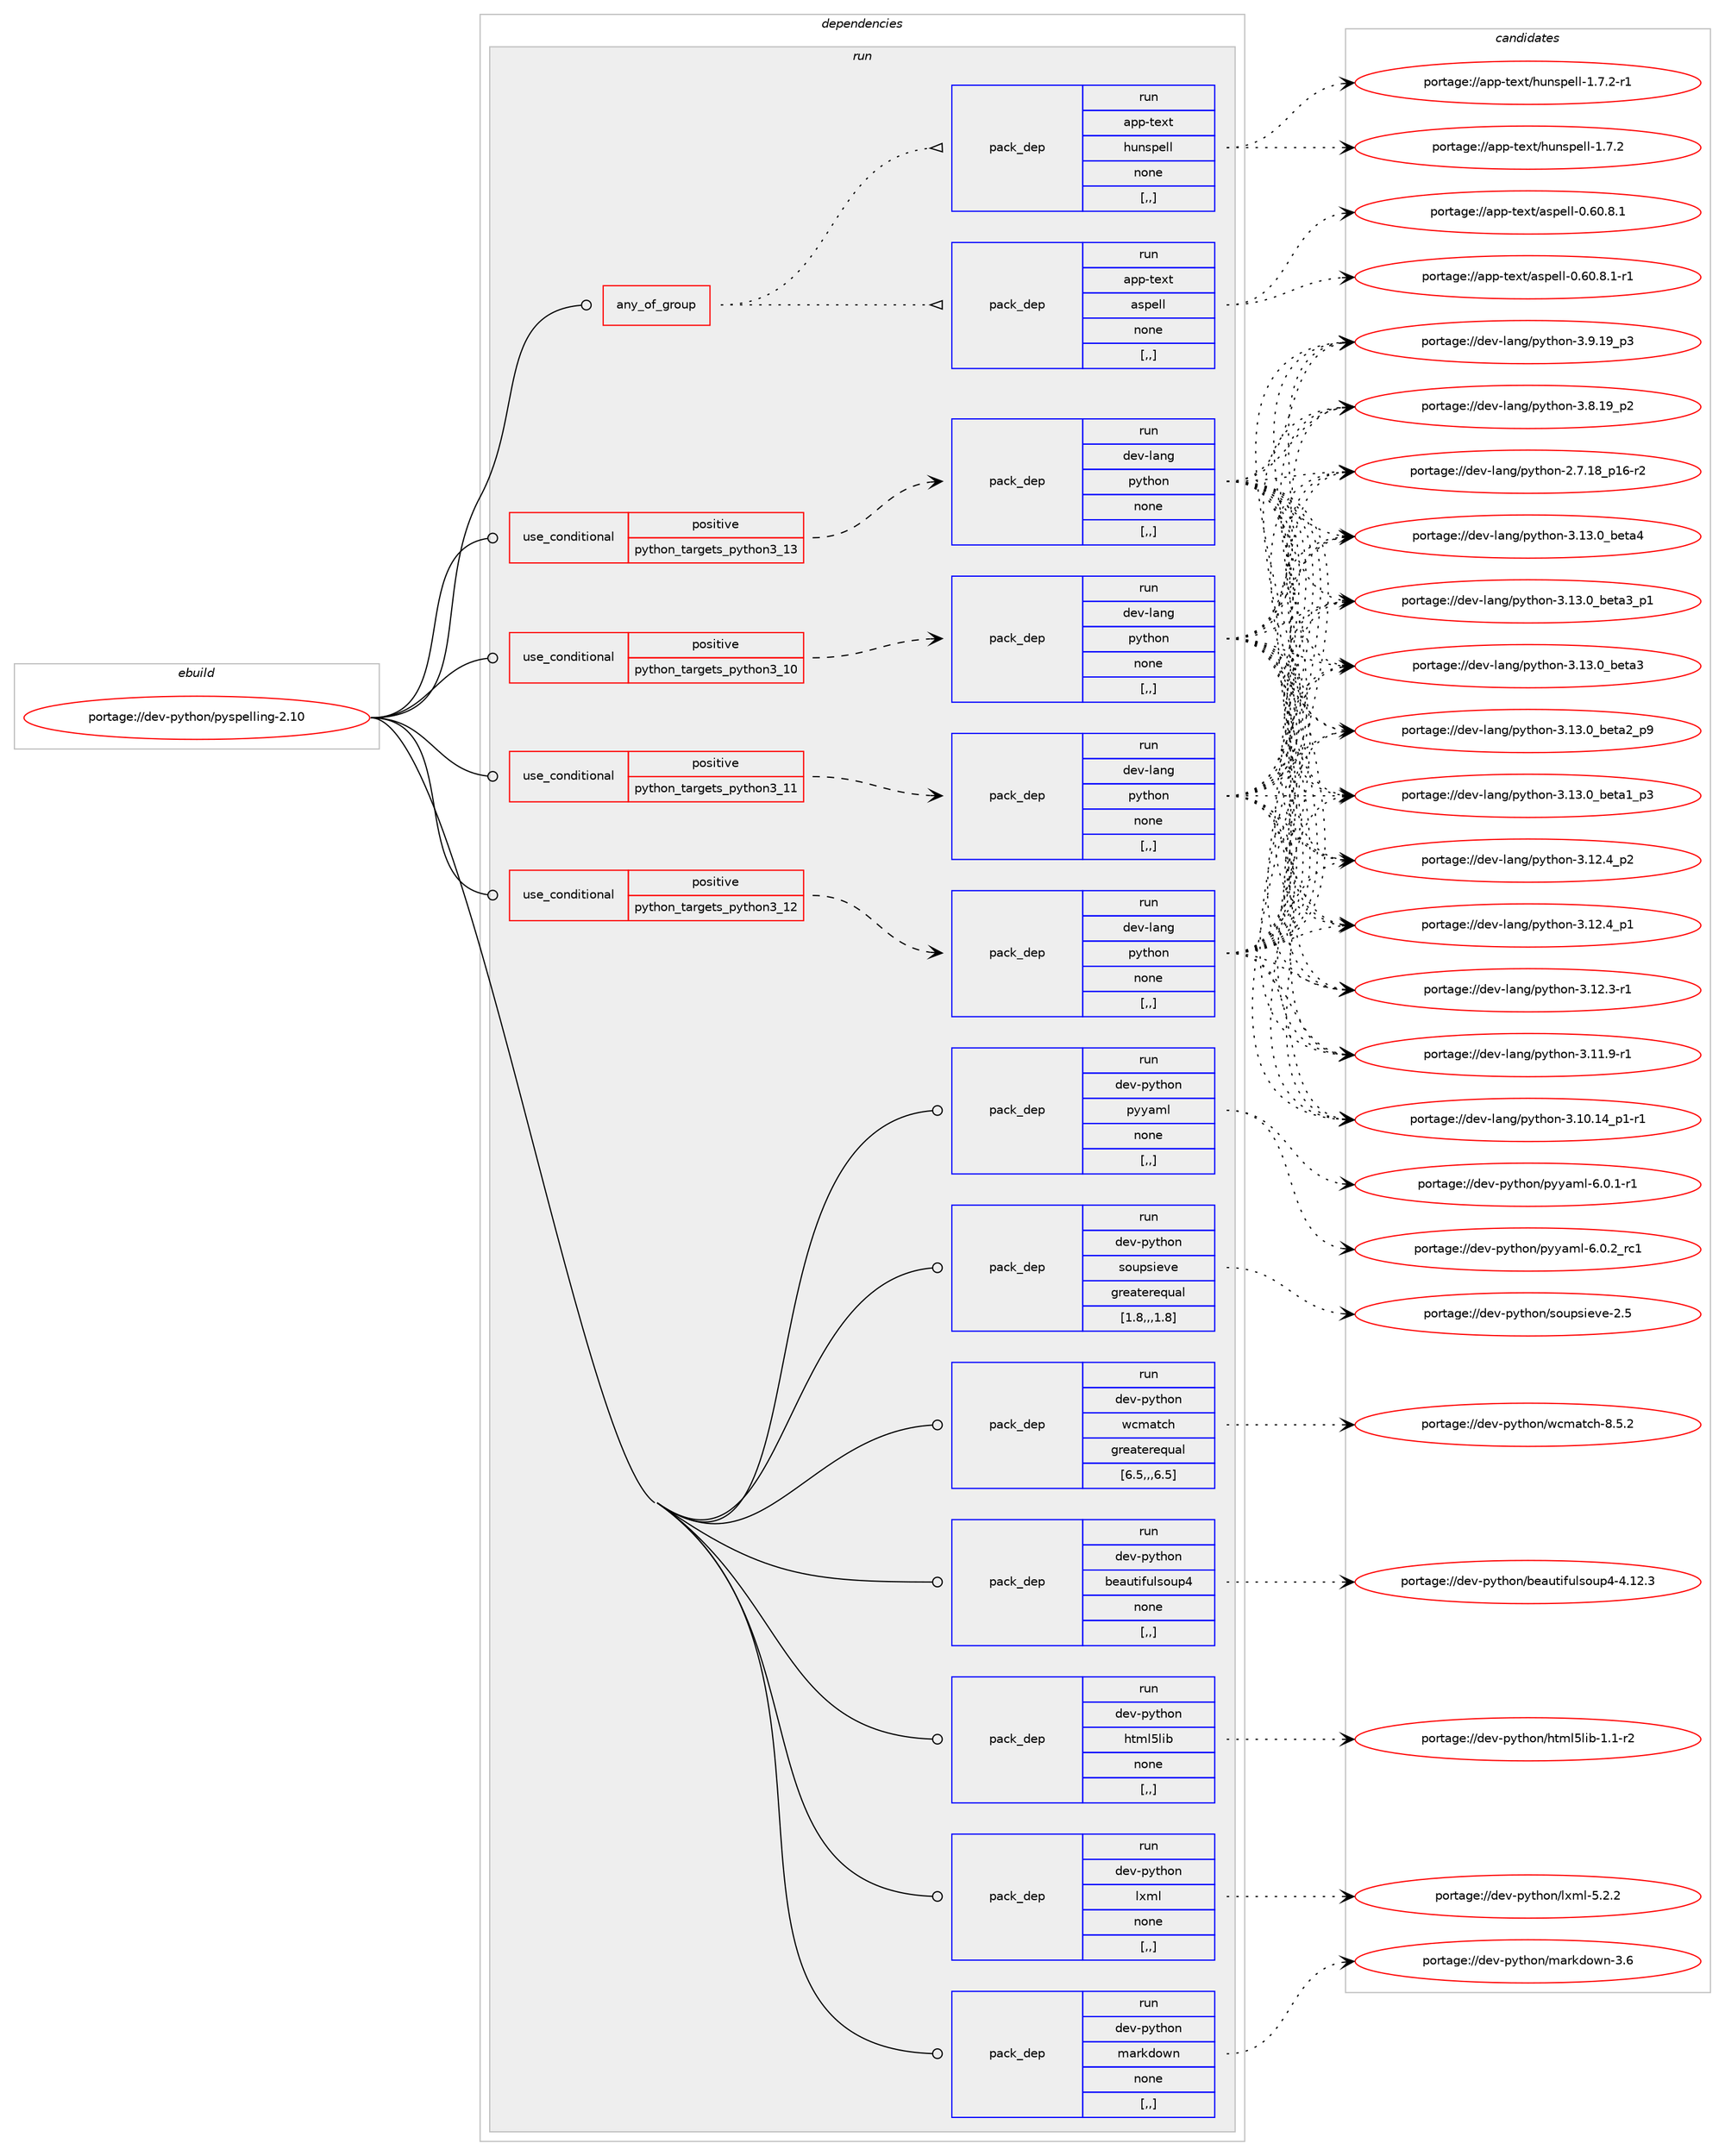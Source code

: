 digraph prolog {

# *************
# Graph options
# *************

newrank=true;
concentrate=true;
compound=true;
graph [rankdir=LR,fontname=Helvetica,fontsize=10,ranksep=1.5];#, ranksep=2.5, nodesep=0.2];
edge  [arrowhead=vee];
node  [fontname=Helvetica,fontsize=10];

# **********
# The ebuild
# **********

subgraph cluster_leftcol {
color=gray;
label=<<i>ebuild</i>>;
id [label="portage://dev-python/pyspelling-2.10", color=red, width=4, href="../dev-python/pyspelling-2.10.svg"];
}

# ****************
# The dependencies
# ****************

subgraph cluster_midcol {
color=gray;
label=<<i>dependencies</i>>;
subgraph cluster_compile {
fillcolor="#eeeeee";
style=filled;
label=<<i>compile</i>>;
}
subgraph cluster_compileandrun {
fillcolor="#eeeeee";
style=filled;
label=<<i>compile and run</i>>;
}
subgraph cluster_run {
fillcolor="#eeeeee";
style=filled;
label=<<i>run</i>>;
subgraph any1122 {
dependency159477 [label=<<TABLE BORDER="0" CELLBORDER="1" CELLSPACING="0" CELLPADDING="4"><TR><TD CELLPADDING="10">any_of_group</TD></TR></TABLE>>, shape=none, color=red];subgraph pack120143 {
dependency159478 [label=<<TABLE BORDER="0" CELLBORDER="1" CELLSPACING="0" CELLPADDING="4" WIDTH="220"><TR><TD ROWSPAN="6" CELLPADDING="30">pack_dep</TD></TR><TR><TD WIDTH="110">run</TD></TR><TR><TD>app-text</TD></TR><TR><TD>aspell</TD></TR><TR><TD>none</TD></TR><TR><TD>[,,]</TD></TR></TABLE>>, shape=none, color=blue];
}
dependency159477:e -> dependency159478:w [weight=20,style="dotted",arrowhead="oinv"];
subgraph pack120144 {
dependency159479 [label=<<TABLE BORDER="0" CELLBORDER="1" CELLSPACING="0" CELLPADDING="4" WIDTH="220"><TR><TD ROWSPAN="6" CELLPADDING="30">pack_dep</TD></TR><TR><TD WIDTH="110">run</TD></TR><TR><TD>app-text</TD></TR><TR><TD>hunspell</TD></TR><TR><TD>none</TD></TR><TR><TD>[,,]</TD></TR></TABLE>>, shape=none, color=blue];
}
dependency159477:e -> dependency159479:w [weight=20,style="dotted",arrowhead="oinv"];
}
id:e -> dependency159477:w [weight=20,style="solid",arrowhead="odot"];
subgraph cond38062 {
dependency159480 [label=<<TABLE BORDER="0" CELLBORDER="1" CELLSPACING="0" CELLPADDING="4"><TR><TD ROWSPAN="3" CELLPADDING="10">use_conditional</TD></TR><TR><TD>positive</TD></TR><TR><TD>python_targets_python3_10</TD></TR></TABLE>>, shape=none, color=red];
subgraph pack120145 {
dependency159481 [label=<<TABLE BORDER="0" CELLBORDER="1" CELLSPACING="0" CELLPADDING="4" WIDTH="220"><TR><TD ROWSPAN="6" CELLPADDING="30">pack_dep</TD></TR><TR><TD WIDTH="110">run</TD></TR><TR><TD>dev-lang</TD></TR><TR><TD>python</TD></TR><TR><TD>none</TD></TR><TR><TD>[,,]</TD></TR></TABLE>>, shape=none, color=blue];
}
dependency159480:e -> dependency159481:w [weight=20,style="dashed",arrowhead="vee"];
}
id:e -> dependency159480:w [weight=20,style="solid",arrowhead="odot"];
subgraph cond38063 {
dependency159482 [label=<<TABLE BORDER="0" CELLBORDER="1" CELLSPACING="0" CELLPADDING="4"><TR><TD ROWSPAN="3" CELLPADDING="10">use_conditional</TD></TR><TR><TD>positive</TD></TR><TR><TD>python_targets_python3_11</TD></TR></TABLE>>, shape=none, color=red];
subgraph pack120146 {
dependency159483 [label=<<TABLE BORDER="0" CELLBORDER="1" CELLSPACING="0" CELLPADDING="4" WIDTH="220"><TR><TD ROWSPAN="6" CELLPADDING="30">pack_dep</TD></TR><TR><TD WIDTH="110">run</TD></TR><TR><TD>dev-lang</TD></TR><TR><TD>python</TD></TR><TR><TD>none</TD></TR><TR><TD>[,,]</TD></TR></TABLE>>, shape=none, color=blue];
}
dependency159482:e -> dependency159483:w [weight=20,style="dashed",arrowhead="vee"];
}
id:e -> dependency159482:w [weight=20,style="solid",arrowhead="odot"];
subgraph cond38064 {
dependency159484 [label=<<TABLE BORDER="0" CELLBORDER="1" CELLSPACING="0" CELLPADDING="4"><TR><TD ROWSPAN="3" CELLPADDING="10">use_conditional</TD></TR><TR><TD>positive</TD></TR><TR><TD>python_targets_python3_12</TD></TR></TABLE>>, shape=none, color=red];
subgraph pack120147 {
dependency159485 [label=<<TABLE BORDER="0" CELLBORDER="1" CELLSPACING="0" CELLPADDING="4" WIDTH="220"><TR><TD ROWSPAN="6" CELLPADDING="30">pack_dep</TD></TR><TR><TD WIDTH="110">run</TD></TR><TR><TD>dev-lang</TD></TR><TR><TD>python</TD></TR><TR><TD>none</TD></TR><TR><TD>[,,]</TD></TR></TABLE>>, shape=none, color=blue];
}
dependency159484:e -> dependency159485:w [weight=20,style="dashed",arrowhead="vee"];
}
id:e -> dependency159484:w [weight=20,style="solid",arrowhead="odot"];
subgraph cond38065 {
dependency159486 [label=<<TABLE BORDER="0" CELLBORDER="1" CELLSPACING="0" CELLPADDING="4"><TR><TD ROWSPAN="3" CELLPADDING="10">use_conditional</TD></TR><TR><TD>positive</TD></TR><TR><TD>python_targets_python3_13</TD></TR></TABLE>>, shape=none, color=red];
subgraph pack120148 {
dependency159487 [label=<<TABLE BORDER="0" CELLBORDER="1" CELLSPACING="0" CELLPADDING="4" WIDTH="220"><TR><TD ROWSPAN="6" CELLPADDING="30">pack_dep</TD></TR><TR><TD WIDTH="110">run</TD></TR><TR><TD>dev-lang</TD></TR><TR><TD>python</TD></TR><TR><TD>none</TD></TR><TR><TD>[,,]</TD></TR></TABLE>>, shape=none, color=blue];
}
dependency159486:e -> dependency159487:w [weight=20,style="dashed",arrowhead="vee"];
}
id:e -> dependency159486:w [weight=20,style="solid",arrowhead="odot"];
subgraph pack120149 {
dependency159488 [label=<<TABLE BORDER="0" CELLBORDER="1" CELLSPACING="0" CELLPADDING="4" WIDTH="220"><TR><TD ROWSPAN="6" CELLPADDING="30">pack_dep</TD></TR><TR><TD WIDTH="110">run</TD></TR><TR><TD>dev-python</TD></TR><TR><TD>beautifulsoup4</TD></TR><TR><TD>none</TD></TR><TR><TD>[,,]</TD></TR></TABLE>>, shape=none, color=blue];
}
id:e -> dependency159488:w [weight=20,style="solid",arrowhead="odot"];
subgraph pack120150 {
dependency159489 [label=<<TABLE BORDER="0" CELLBORDER="1" CELLSPACING="0" CELLPADDING="4" WIDTH="220"><TR><TD ROWSPAN="6" CELLPADDING="30">pack_dep</TD></TR><TR><TD WIDTH="110">run</TD></TR><TR><TD>dev-python</TD></TR><TR><TD>html5lib</TD></TR><TR><TD>none</TD></TR><TR><TD>[,,]</TD></TR></TABLE>>, shape=none, color=blue];
}
id:e -> dependency159489:w [weight=20,style="solid",arrowhead="odot"];
subgraph pack120151 {
dependency159490 [label=<<TABLE BORDER="0" CELLBORDER="1" CELLSPACING="0" CELLPADDING="4" WIDTH="220"><TR><TD ROWSPAN="6" CELLPADDING="30">pack_dep</TD></TR><TR><TD WIDTH="110">run</TD></TR><TR><TD>dev-python</TD></TR><TR><TD>lxml</TD></TR><TR><TD>none</TD></TR><TR><TD>[,,]</TD></TR></TABLE>>, shape=none, color=blue];
}
id:e -> dependency159490:w [weight=20,style="solid",arrowhead="odot"];
subgraph pack120152 {
dependency159491 [label=<<TABLE BORDER="0" CELLBORDER="1" CELLSPACING="0" CELLPADDING="4" WIDTH="220"><TR><TD ROWSPAN="6" CELLPADDING="30">pack_dep</TD></TR><TR><TD WIDTH="110">run</TD></TR><TR><TD>dev-python</TD></TR><TR><TD>markdown</TD></TR><TR><TD>none</TD></TR><TR><TD>[,,]</TD></TR></TABLE>>, shape=none, color=blue];
}
id:e -> dependency159491:w [weight=20,style="solid",arrowhead="odot"];
subgraph pack120153 {
dependency159492 [label=<<TABLE BORDER="0" CELLBORDER="1" CELLSPACING="0" CELLPADDING="4" WIDTH="220"><TR><TD ROWSPAN="6" CELLPADDING="30">pack_dep</TD></TR><TR><TD WIDTH="110">run</TD></TR><TR><TD>dev-python</TD></TR><TR><TD>pyyaml</TD></TR><TR><TD>none</TD></TR><TR><TD>[,,]</TD></TR></TABLE>>, shape=none, color=blue];
}
id:e -> dependency159492:w [weight=20,style="solid",arrowhead="odot"];
subgraph pack120154 {
dependency159493 [label=<<TABLE BORDER="0" CELLBORDER="1" CELLSPACING="0" CELLPADDING="4" WIDTH="220"><TR><TD ROWSPAN="6" CELLPADDING="30">pack_dep</TD></TR><TR><TD WIDTH="110">run</TD></TR><TR><TD>dev-python</TD></TR><TR><TD>soupsieve</TD></TR><TR><TD>greaterequal</TD></TR><TR><TD>[1.8,,,1.8]</TD></TR></TABLE>>, shape=none, color=blue];
}
id:e -> dependency159493:w [weight=20,style="solid",arrowhead="odot"];
subgraph pack120155 {
dependency159494 [label=<<TABLE BORDER="0" CELLBORDER="1" CELLSPACING="0" CELLPADDING="4" WIDTH="220"><TR><TD ROWSPAN="6" CELLPADDING="30">pack_dep</TD></TR><TR><TD WIDTH="110">run</TD></TR><TR><TD>dev-python</TD></TR><TR><TD>wcmatch</TD></TR><TR><TD>greaterequal</TD></TR><TR><TD>[6.5,,,6.5]</TD></TR></TABLE>>, shape=none, color=blue];
}
id:e -> dependency159494:w [weight=20,style="solid",arrowhead="odot"];
}
}

# **************
# The candidates
# **************

subgraph cluster_choices {
rank=same;
color=gray;
label=<<i>candidates</i>>;

subgraph choice120143 {
color=black;
nodesep=1;
choice971121124511610112011647971151121011081084548465448465646494511449 [label="portage://app-text/aspell-0.60.8.1-r1", color=red, width=4,href="../app-text/aspell-0.60.8.1-r1.svg"];
choice97112112451161011201164797115112101108108454846544846564649 [label="portage://app-text/aspell-0.60.8.1", color=red, width=4,href="../app-text/aspell-0.60.8.1.svg"];
dependency159478:e -> choice971121124511610112011647971151121011081084548465448465646494511449:w [style=dotted,weight="100"];
dependency159478:e -> choice97112112451161011201164797115112101108108454846544846564649:w [style=dotted,weight="100"];
}
subgraph choice120144 {
color=black;
nodesep=1;
choice9711211245116101120116471041171101151121011081084549465546504511449 [label="portage://app-text/hunspell-1.7.2-r1", color=red, width=4,href="../app-text/hunspell-1.7.2-r1.svg"];
choice971121124511610112011647104117110115112101108108454946554650 [label="portage://app-text/hunspell-1.7.2", color=red, width=4,href="../app-text/hunspell-1.7.2.svg"];
dependency159479:e -> choice9711211245116101120116471041171101151121011081084549465546504511449:w [style=dotted,weight="100"];
dependency159479:e -> choice971121124511610112011647104117110115112101108108454946554650:w [style=dotted,weight="100"];
}
subgraph choice120145 {
color=black;
nodesep=1;
choice1001011184510897110103471121211161041111104551464951464895981011169752 [label="portage://dev-lang/python-3.13.0_beta4", color=red, width=4,href="../dev-lang/python-3.13.0_beta4.svg"];
choice10010111845108971101034711212111610411111045514649514648959810111697519511249 [label="portage://dev-lang/python-3.13.0_beta3_p1", color=red, width=4,href="../dev-lang/python-3.13.0_beta3_p1.svg"];
choice1001011184510897110103471121211161041111104551464951464895981011169751 [label="portage://dev-lang/python-3.13.0_beta3", color=red, width=4,href="../dev-lang/python-3.13.0_beta3.svg"];
choice10010111845108971101034711212111610411111045514649514648959810111697509511257 [label="portage://dev-lang/python-3.13.0_beta2_p9", color=red, width=4,href="../dev-lang/python-3.13.0_beta2_p9.svg"];
choice10010111845108971101034711212111610411111045514649514648959810111697499511251 [label="portage://dev-lang/python-3.13.0_beta1_p3", color=red, width=4,href="../dev-lang/python-3.13.0_beta1_p3.svg"];
choice100101118451089711010347112121116104111110455146495046529511250 [label="portage://dev-lang/python-3.12.4_p2", color=red, width=4,href="../dev-lang/python-3.12.4_p2.svg"];
choice100101118451089711010347112121116104111110455146495046529511249 [label="portage://dev-lang/python-3.12.4_p1", color=red, width=4,href="../dev-lang/python-3.12.4_p1.svg"];
choice100101118451089711010347112121116104111110455146495046514511449 [label="portage://dev-lang/python-3.12.3-r1", color=red, width=4,href="../dev-lang/python-3.12.3-r1.svg"];
choice100101118451089711010347112121116104111110455146494946574511449 [label="portage://dev-lang/python-3.11.9-r1", color=red, width=4,href="../dev-lang/python-3.11.9-r1.svg"];
choice100101118451089711010347112121116104111110455146494846495295112494511449 [label="portage://dev-lang/python-3.10.14_p1-r1", color=red, width=4,href="../dev-lang/python-3.10.14_p1-r1.svg"];
choice100101118451089711010347112121116104111110455146574649579511251 [label="portage://dev-lang/python-3.9.19_p3", color=red, width=4,href="../dev-lang/python-3.9.19_p3.svg"];
choice100101118451089711010347112121116104111110455146564649579511250 [label="portage://dev-lang/python-3.8.19_p2", color=red, width=4,href="../dev-lang/python-3.8.19_p2.svg"];
choice100101118451089711010347112121116104111110455046554649569511249544511450 [label="portage://dev-lang/python-2.7.18_p16-r2", color=red, width=4,href="../dev-lang/python-2.7.18_p16-r2.svg"];
dependency159481:e -> choice1001011184510897110103471121211161041111104551464951464895981011169752:w [style=dotted,weight="100"];
dependency159481:e -> choice10010111845108971101034711212111610411111045514649514648959810111697519511249:w [style=dotted,weight="100"];
dependency159481:e -> choice1001011184510897110103471121211161041111104551464951464895981011169751:w [style=dotted,weight="100"];
dependency159481:e -> choice10010111845108971101034711212111610411111045514649514648959810111697509511257:w [style=dotted,weight="100"];
dependency159481:e -> choice10010111845108971101034711212111610411111045514649514648959810111697499511251:w [style=dotted,weight="100"];
dependency159481:e -> choice100101118451089711010347112121116104111110455146495046529511250:w [style=dotted,weight="100"];
dependency159481:e -> choice100101118451089711010347112121116104111110455146495046529511249:w [style=dotted,weight="100"];
dependency159481:e -> choice100101118451089711010347112121116104111110455146495046514511449:w [style=dotted,weight="100"];
dependency159481:e -> choice100101118451089711010347112121116104111110455146494946574511449:w [style=dotted,weight="100"];
dependency159481:e -> choice100101118451089711010347112121116104111110455146494846495295112494511449:w [style=dotted,weight="100"];
dependency159481:e -> choice100101118451089711010347112121116104111110455146574649579511251:w [style=dotted,weight="100"];
dependency159481:e -> choice100101118451089711010347112121116104111110455146564649579511250:w [style=dotted,weight="100"];
dependency159481:e -> choice100101118451089711010347112121116104111110455046554649569511249544511450:w [style=dotted,weight="100"];
}
subgraph choice120146 {
color=black;
nodesep=1;
choice1001011184510897110103471121211161041111104551464951464895981011169752 [label="portage://dev-lang/python-3.13.0_beta4", color=red, width=4,href="../dev-lang/python-3.13.0_beta4.svg"];
choice10010111845108971101034711212111610411111045514649514648959810111697519511249 [label="portage://dev-lang/python-3.13.0_beta3_p1", color=red, width=4,href="../dev-lang/python-3.13.0_beta3_p1.svg"];
choice1001011184510897110103471121211161041111104551464951464895981011169751 [label="portage://dev-lang/python-3.13.0_beta3", color=red, width=4,href="../dev-lang/python-3.13.0_beta3.svg"];
choice10010111845108971101034711212111610411111045514649514648959810111697509511257 [label="portage://dev-lang/python-3.13.0_beta2_p9", color=red, width=4,href="../dev-lang/python-3.13.0_beta2_p9.svg"];
choice10010111845108971101034711212111610411111045514649514648959810111697499511251 [label="portage://dev-lang/python-3.13.0_beta1_p3", color=red, width=4,href="../dev-lang/python-3.13.0_beta1_p3.svg"];
choice100101118451089711010347112121116104111110455146495046529511250 [label="portage://dev-lang/python-3.12.4_p2", color=red, width=4,href="../dev-lang/python-3.12.4_p2.svg"];
choice100101118451089711010347112121116104111110455146495046529511249 [label="portage://dev-lang/python-3.12.4_p1", color=red, width=4,href="../dev-lang/python-3.12.4_p1.svg"];
choice100101118451089711010347112121116104111110455146495046514511449 [label="portage://dev-lang/python-3.12.3-r1", color=red, width=4,href="../dev-lang/python-3.12.3-r1.svg"];
choice100101118451089711010347112121116104111110455146494946574511449 [label="portage://dev-lang/python-3.11.9-r1", color=red, width=4,href="../dev-lang/python-3.11.9-r1.svg"];
choice100101118451089711010347112121116104111110455146494846495295112494511449 [label="portage://dev-lang/python-3.10.14_p1-r1", color=red, width=4,href="../dev-lang/python-3.10.14_p1-r1.svg"];
choice100101118451089711010347112121116104111110455146574649579511251 [label="portage://dev-lang/python-3.9.19_p3", color=red, width=4,href="../dev-lang/python-3.9.19_p3.svg"];
choice100101118451089711010347112121116104111110455146564649579511250 [label="portage://dev-lang/python-3.8.19_p2", color=red, width=4,href="../dev-lang/python-3.8.19_p2.svg"];
choice100101118451089711010347112121116104111110455046554649569511249544511450 [label="portage://dev-lang/python-2.7.18_p16-r2", color=red, width=4,href="../dev-lang/python-2.7.18_p16-r2.svg"];
dependency159483:e -> choice1001011184510897110103471121211161041111104551464951464895981011169752:w [style=dotted,weight="100"];
dependency159483:e -> choice10010111845108971101034711212111610411111045514649514648959810111697519511249:w [style=dotted,weight="100"];
dependency159483:e -> choice1001011184510897110103471121211161041111104551464951464895981011169751:w [style=dotted,weight="100"];
dependency159483:e -> choice10010111845108971101034711212111610411111045514649514648959810111697509511257:w [style=dotted,weight="100"];
dependency159483:e -> choice10010111845108971101034711212111610411111045514649514648959810111697499511251:w [style=dotted,weight="100"];
dependency159483:e -> choice100101118451089711010347112121116104111110455146495046529511250:w [style=dotted,weight="100"];
dependency159483:e -> choice100101118451089711010347112121116104111110455146495046529511249:w [style=dotted,weight="100"];
dependency159483:e -> choice100101118451089711010347112121116104111110455146495046514511449:w [style=dotted,weight="100"];
dependency159483:e -> choice100101118451089711010347112121116104111110455146494946574511449:w [style=dotted,weight="100"];
dependency159483:e -> choice100101118451089711010347112121116104111110455146494846495295112494511449:w [style=dotted,weight="100"];
dependency159483:e -> choice100101118451089711010347112121116104111110455146574649579511251:w [style=dotted,weight="100"];
dependency159483:e -> choice100101118451089711010347112121116104111110455146564649579511250:w [style=dotted,weight="100"];
dependency159483:e -> choice100101118451089711010347112121116104111110455046554649569511249544511450:w [style=dotted,weight="100"];
}
subgraph choice120147 {
color=black;
nodesep=1;
choice1001011184510897110103471121211161041111104551464951464895981011169752 [label="portage://dev-lang/python-3.13.0_beta4", color=red, width=4,href="../dev-lang/python-3.13.0_beta4.svg"];
choice10010111845108971101034711212111610411111045514649514648959810111697519511249 [label="portage://dev-lang/python-3.13.0_beta3_p1", color=red, width=4,href="../dev-lang/python-3.13.0_beta3_p1.svg"];
choice1001011184510897110103471121211161041111104551464951464895981011169751 [label="portage://dev-lang/python-3.13.0_beta3", color=red, width=4,href="../dev-lang/python-3.13.0_beta3.svg"];
choice10010111845108971101034711212111610411111045514649514648959810111697509511257 [label="portage://dev-lang/python-3.13.0_beta2_p9", color=red, width=4,href="../dev-lang/python-3.13.0_beta2_p9.svg"];
choice10010111845108971101034711212111610411111045514649514648959810111697499511251 [label="portage://dev-lang/python-3.13.0_beta1_p3", color=red, width=4,href="../dev-lang/python-3.13.0_beta1_p3.svg"];
choice100101118451089711010347112121116104111110455146495046529511250 [label="portage://dev-lang/python-3.12.4_p2", color=red, width=4,href="../dev-lang/python-3.12.4_p2.svg"];
choice100101118451089711010347112121116104111110455146495046529511249 [label="portage://dev-lang/python-3.12.4_p1", color=red, width=4,href="../dev-lang/python-3.12.4_p1.svg"];
choice100101118451089711010347112121116104111110455146495046514511449 [label="portage://dev-lang/python-3.12.3-r1", color=red, width=4,href="../dev-lang/python-3.12.3-r1.svg"];
choice100101118451089711010347112121116104111110455146494946574511449 [label="portage://dev-lang/python-3.11.9-r1", color=red, width=4,href="../dev-lang/python-3.11.9-r1.svg"];
choice100101118451089711010347112121116104111110455146494846495295112494511449 [label="portage://dev-lang/python-3.10.14_p1-r1", color=red, width=4,href="../dev-lang/python-3.10.14_p1-r1.svg"];
choice100101118451089711010347112121116104111110455146574649579511251 [label="portage://dev-lang/python-3.9.19_p3", color=red, width=4,href="../dev-lang/python-3.9.19_p3.svg"];
choice100101118451089711010347112121116104111110455146564649579511250 [label="portage://dev-lang/python-3.8.19_p2", color=red, width=4,href="../dev-lang/python-3.8.19_p2.svg"];
choice100101118451089711010347112121116104111110455046554649569511249544511450 [label="portage://dev-lang/python-2.7.18_p16-r2", color=red, width=4,href="../dev-lang/python-2.7.18_p16-r2.svg"];
dependency159485:e -> choice1001011184510897110103471121211161041111104551464951464895981011169752:w [style=dotted,weight="100"];
dependency159485:e -> choice10010111845108971101034711212111610411111045514649514648959810111697519511249:w [style=dotted,weight="100"];
dependency159485:e -> choice1001011184510897110103471121211161041111104551464951464895981011169751:w [style=dotted,weight="100"];
dependency159485:e -> choice10010111845108971101034711212111610411111045514649514648959810111697509511257:w [style=dotted,weight="100"];
dependency159485:e -> choice10010111845108971101034711212111610411111045514649514648959810111697499511251:w [style=dotted,weight="100"];
dependency159485:e -> choice100101118451089711010347112121116104111110455146495046529511250:w [style=dotted,weight="100"];
dependency159485:e -> choice100101118451089711010347112121116104111110455146495046529511249:w [style=dotted,weight="100"];
dependency159485:e -> choice100101118451089711010347112121116104111110455146495046514511449:w [style=dotted,weight="100"];
dependency159485:e -> choice100101118451089711010347112121116104111110455146494946574511449:w [style=dotted,weight="100"];
dependency159485:e -> choice100101118451089711010347112121116104111110455146494846495295112494511449:w [style=dotted,weight="100"];
dependency159485:e -> choice100101118451089711010347112121116104111110455146574649579511251:w [style=dotted,weight="100"];
dependency159485:e -> choice100101118451089711010347112121116104111110455146564649579511250:w [style=dotted,weight="100"];
dependency159485:e -> choice100101118451089711010347112121116104111110455046554649569511249544511450:w [style=dotted,weight="100"];
}
subgraph choice120148 {
color=black;
nodesep=1;
choice1001011184510897110103471121211161041111104551464951464895981011169752 [label="portage://dev-lang/python-3.13.0_beta4", color=red, width=4,href="../dev-lang/python-3.13.0_beta4.svg"];
choice10010111845108971101034711212111610411111045514649514648959810111697519511249 [label="portage://dev-lang/python-3.13.0_beta3_p1", color=red, width=4,href="../dev-lang/python-3.13.0_beta3_p1.svg"];
choice1001011184510897110103471121211161041111104551464951464895981011169751 [label="portage://dev-lang/python-3.13.0_beta3", color=red, width=4,href="../dev-lang/python-3.13.0_beta3.svg"];
choice10010111845108971101034711212111610411111045514649514648959810111697509511257 [label="portage://dev-lang/python-3.13.0_beta2_p9", color=red, width=4,href="../dev-lang/python-3.13.0_beta2_p9.svg"];
choice10010111845108971101034711212111610411111045514649514648959810111697499511251 [label="portage://dev-lang/python-3.13.0_beta1_p3", color=red, width=4,href="../dev-lang/python-3.13.0_beta1_p3.svg"];
choice100101118451089711010347112121116104111110455146495046529511250 [label="portage://dev-lang/python-3.12.4_p2", color=red, width=4,href="../dev-lang/python-3.12.4_p2.svg"];
choice100101118451089711010347112121116104111110455146495046529511249 [label="portage://dev-lang/python-3.12.4_p1", color=red, width=4,href="../dev-lang/python-3.12.4_p1.svg"];
choice100101118451089711010347112121116104111110455146495046514511449 [label="portage://dev-lang/python-3.12.3-r1", color=red, width=4,href="../dev-lang/python-3.12.3-r1.svg"];
choice100101118451089711010347112121116104111110455146494946574511449 [label="portage://dev-lang/python-3.11.9-r1", color=red, width=4,href="../dev-lang/python-3.11.9-r1.svg"];
choice100101118451089711010347112121116104111110455146494846495295112494511449 [label="portage://dev-lang/python-3.10.14_p1-r1", color=red, width=4,href="../dev-lang/python-3.10.14_p1-r1.svg"];
choice100101118451089711010347112121116104111110455146574649579511251 [label="portage://dev-lang/python-3.9.19_p3", color=red, width=4,href="../dev-lang/python-3.9.19_p3.svg"];
choice100101118451089711010347112121116104111110455146564649579511250 [label="portage://dev-lang/python-3.8.19_p2", color=red, width=4,href="../dev-lang/python-3.8.19_p2.svg"];
choice100101118451089711010347112121116104111110455046554649569511249544511450 [label="portage://dev-lang/python-2.7.18_p16-r2", color=red, width=4,href="../dev-lang/python-2.7.18_p16-r2.svg"];
dependency159487:e -> choice1001011184510897110103471121211161041111104551464951464895981011169752:w [style=dotted,weight="100"];
dependency159487:e -> choice10010111845108971101034711212111610411111045514649514648959810111697519511249:w [style=dotted,weight="100"];
dependency159487:e -> choice1001011184510897110103471121211161041111104551464951464895981011169751:w [style=dotted,weight="100"];
dependency159487:e -> choice10010111845108971101034711212111610411111045514649514648959810111697509511257:w [style=dotted,weight="100"];
dependency159487:e -> choice10010111845108971101034711212111610411111045514649514648959810111697499511251:w [style=dotted,weight="100"];
dependency159487:e -> choice100101118451089711010347112121116104111110455146495046529511250:w [style=dotted,weight="100"];
dependency159487:e -> choice100101118451089711010347112121116104111110455146495046529511249:w [style=dotted,weight="100"];
dependency159487:e -> choice100101118451089711010347112121116104111110455146495046514511449:w [style=dotted,weight="100"];
dependency159487:e -> choice100101118451089711010347112121116104111110455146494946574511449:w [style=dotted,weight="100"];
dependency159487:e -> choice100101118451089711010347112121116104111110455146494846495295112494511449:w [style=dotted,weight="100"];
dependency159487:e -> choice100101118451089711010347112121116104111110455146574649579511251:w [style=dotted,weight="100"];
dependency159487:e -> choice100101118451089711010347112121116104111110455146564649579511250:w [style=dotted,weight="100"];
dependency159487:e -> choice100101118451089711010347112121116104111110455046554649569511249544511450:w [style=dotted,weight="100"];
}
subgraph choice120149 {
color=black;
nodesep=1;
choice100101118451121211161041111104798101971171161051021171081151111171125245524649504651 [label="portage://dev-python/beautifulsoup4-4.12.3", color=red, width=4,href="../dev-python/beautifulsoup4-4.12.3.svg"];
dependency159488:e -> choice100101118451121211161041111104798101971171161051021171081151111171125245524649504651:w [style=dotted,weight="100"];
}
subgraph choice120150 {
color=black;
nodesep=1;
choice10010111845112121116104111110471041161091085310810598454946494511450 [label="portage://dev-python/html5lib-1.1-r2", color=red, width=4,href="../dev-python/html5lib-1.1-r2.svg"];
dependency159489:e -> choice10010111845112121116104111110471041161091085310810598454946494511450:w [style=dotted,weight="100"];
}
subgraph choice120151 {
color=black;
nodesep=1;
choice1001011184511212111610411111047108120109108455346504650 [label="portage://dev-python/lxml-5.2.2", color=red, width=4,href="../dev-python/lxml-5.2.2.svg"];
dependency159490:e -> choice1001011184511212111610411111047108120109108455346504650:w [style=dotted,weight="100"];
}
subgraph choice120152 {
color=black;
nodesep=1;
choice10010111845112121116104111110471099711410710011111911045514654 [label="portage://dev-python/markdown-3.6", color=red, width=4,href="../dev-python/markdown-3.6.svg"];
dependency159491:e -> choice10010111845112121116104111110471099711410710011111911045514654:w [style=dotted,weight="100"];
}
subgraph choice120153 {
color=black;
nodesep=1;
choice100101118451121211161041111104711212112197109108455446484650951149949 [label="portage://dev-python/pyyaml-6.0.2_rc1", color=red, width=4,href="../dev-python/pyyaml-6.0.2_rc1.svg"];
choice1001011184511212111610411111047112121121971091084554464846494511449 [label="portage://dev-python/pyyaml-6.0.1-r1", color=red, width=4,href="../dev-python/pyyaml-6.0.1-r1.svg"];
dependency159492:e -> choice100101118451121211161041111104711212112197109108455446484650951149949:w [style=dotted,weight="100"];
dependency159492:e -> choice1001011184511212111610411111047112121121971091084554464846494511449:w [style=dotted,weight="100"];
}
subgraph choice120154 {
color=black;
nodesep=1;
choice100101118451121211161041111104711511111711211510510111810145504653 [label="portage://dev-python/soupsieve-2.5", color=red, width=4,href="../dev-python/soupsieve-2.5.svg"];
dependency159493:e -> choice100101118451121211161041111104711511111711211510510111810145504653:w [style=dotted,weight="100"];
}
subgraph choice120155 {
color=black;
nodesep=1;
choice1001011184511212111610411111047119991099711699104455646534650 [label="portage://dev-python/wcmatch-8.5.2", color=red, width=4,href="../dev-python/wcmatch-8.5.2.svg"];
dependency159494:e -> choice1001011184511212111610411111047119991099711699104455646534650:w [style=dotted,weight="100"];
}
}

}

